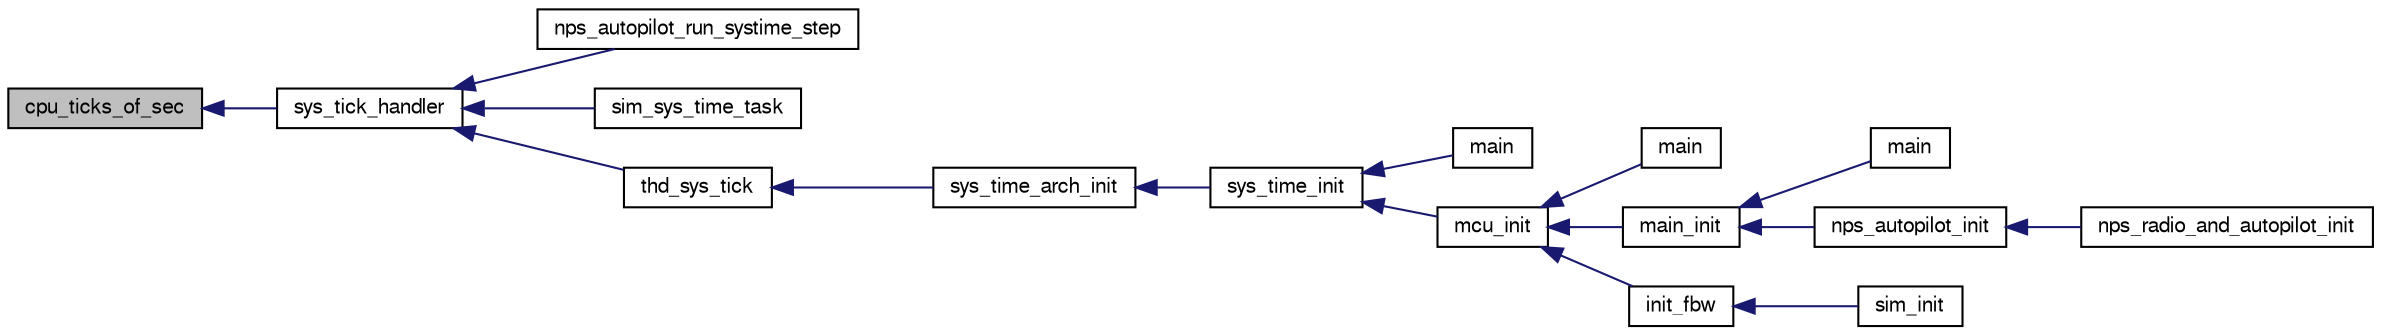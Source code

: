 digraph "cpu_ticks_of_sec"
{
  edge [fontname="FreeSans",fontsize="10",labelfontname="FreeSans",labelfontsize="10"];
  node [fontname="FreeSans",fontsize="10",shape=record];
  rankdir="LR";
  Node1 [label="cpu_ticks_of_sec",height=0.2,width=0.4,color="black", fillcolor="grey75", style="filled", fontcolor="black"];
  Node1 -> Node2 [dir="back",color="midnightblue",fontsize="10",style="solid",fontname="FreeSans"];
  Node2 [label="sys_tick_handler",height=0.2,width=0.4,color="black", fillcolor="white", style="filled",URL="$chibios_2mcu__periph_2sys__time__arch_8c.html#a69effd654e3a455f2f0bba7b270eab48"];
  Node2 -> Node3 [dir="back",color="midnightblue",fontsize="10",style="solid",fontname="FreeSans"];
  Node3 [label="nps_autopilot_run_systime_step",height=0.2,width=0.4,color="black", fillcolor="white", style="filled",URL="$nps__autopilot__fixedwing_8c.html#a7ac376c868e8cec83ef082ac3beb9487"];
  Node2 -> Node4 [dir="back",color="midnightblue",fontsize="10",style="solid",fontname="FreeSans"];
  Node4 [label="sim_sys_time_task",height=0.2,width=0.4,color="black", fillcolor="white", style="filled",URL="$sim__ap_8c.html#ad4b81a07a0e1d3b8cad9a7a2af3d7d1b",tooltip="needs to be called at SYS_TIME_FREQUENCY "];
  Node2 -> Node5 [dir="back",color="midnightblue",fontsize="10",style="solid",fontname="FreeSans"];
  Node5 [label="thd_sys_tick",height=0.2,width=0.4,color="black", fillcolor="white", style="filled",URL="$chibios_2mcu__periph_2sys__time__arch_8c.html#a7173fd7c832d0c9c0d46705b12ba5895"];
  Node5 -> Node6 [dir="back",color="midnightblue",fontsize="10",style="solid",fontname="FreeSans"];
  Node6 [label="sys_time_arch_init",height=0.2,width=0.4,color="black", fillcolor="white", style="filled",URL="$sys__time_8h.html#a9b31c2feb846b96205ae20ea6883e1c4",tooltip="Initialize SysTick. "];
  Node6 -> Node7 [dir="back",color="midnightblue",fontsize="10",style="solid",fontname="FreeSans"];
  Node7 [label="sys_time_init",height=0.2,width=0.4,color="black", fillcolor="white", style="filled",URL="$sys__time_8h.html#a1e6b75f4db9128a3326d8a6283b0af43"];
  Node7 -> Node8 [dir="back",color="midnightblue",fontsize="10",style="solid",fontname="FreeSans"];
  Node8 [label="main",height=0.2,width=0.4,color="black", fillcolor="white", style="filled",URL="$usb__tunnel_8c.html#a840291bc02cba5474a4cb46a9b9566fe"];
  Node7 -> Node9 [dir="back",color="midnightblue",fontsize="10",style="solid",fontname="FreeSans"];
  Node9 [label="mcu_init",height=0.2,width=0.4,color="black", fillcolor="white", style="filled",URL="$group__mcu__periph.html#ga9af744358ff4b1e3e33d7dd170862f9b",tooltip="Microcontroller peripherals initialization. "];
  Node9 -> Node10 [dir="back",color="midnightblue",fontsize="10",style="solid",fontname="FreeSans"];
  Node10 [label="main",height=0.2,width=0.4,color="black", fillcolor="white", style="filled",URL="$uart__tunnel_8c.html#a840291bc02cba5474a4cb46a9b9566fe"];
  Node9 -> Node11 [dir="back",color="midnightblue",fontsize="10",style="solid",fontname="FreeSans"];
  Node11 [label="main_init",height=0.2,width=0.4,color="black", fillcolor="white", style="filled",URL="$demo__ahrs__actuators_8c.html#afaa8374e20b79aaf7cfcea5ad9467ab1"];
  Node11 -> Node12 [dir="back",color="midnightblue",fontsize="10",style="solid",fontname="FreeSans"];
  Node12 [label="main",height=0.2,width=0.4,color="black", fillcolor="white", style="filled",URL="$demo__ahrs__actuators_8c.html#a840291bc02cba5474a4cb46a9b9566fe"];
  Node11 -> Node13 [dir="back",color="midnightblue",fontsize="10",style="solid",fontname="FreeSans"];
  Node13 [label="nps_autopilot_init",height=0.2,width=0.4,color="black", fillcolor="white", style="filled",URL="$nps__autopilot__rotorcraft_8c.html#a3348493e992edd2442581c1d09446b4b"];
  Node13 -> Node14 [dir="back",color="midnightblue",fontsize="10",style="solid",fontname="FreeSans"];
  Node14 [label="nps_radio_and_autopilot_init",height=0.2,width=0.4,color="black", fillcolor="white", style="filled",URL="$nps__main__hitl_8c.html#a72ef549ee35deec8c017e83d9de38f66"];
  Node9 -> Node15 [dir="back",color="midnightblue",fontsize="10",style="solid",fontname="FreeSans"];
  Node15 [label="init_fbw",height=0.2,width=0.4,color="black", fillcolor="white", style="filled",URL="$fixedwing_2main__fbw_8h.html#ad86b7fe577a2414df2c7a5a9222aa45a"];
  Node15 -> Node16 [dir="back",color="midnightblue",fontsize="10",style="solid",fontname="FreeSans"];
  Node16 [label="sim_init",height=0.2,width=0.4,color="black", fillcolor="white", style="filled",URL="$sim__ap_8c.html#a739fbef2e03619a863b4d7fd8d0da157"];
}
